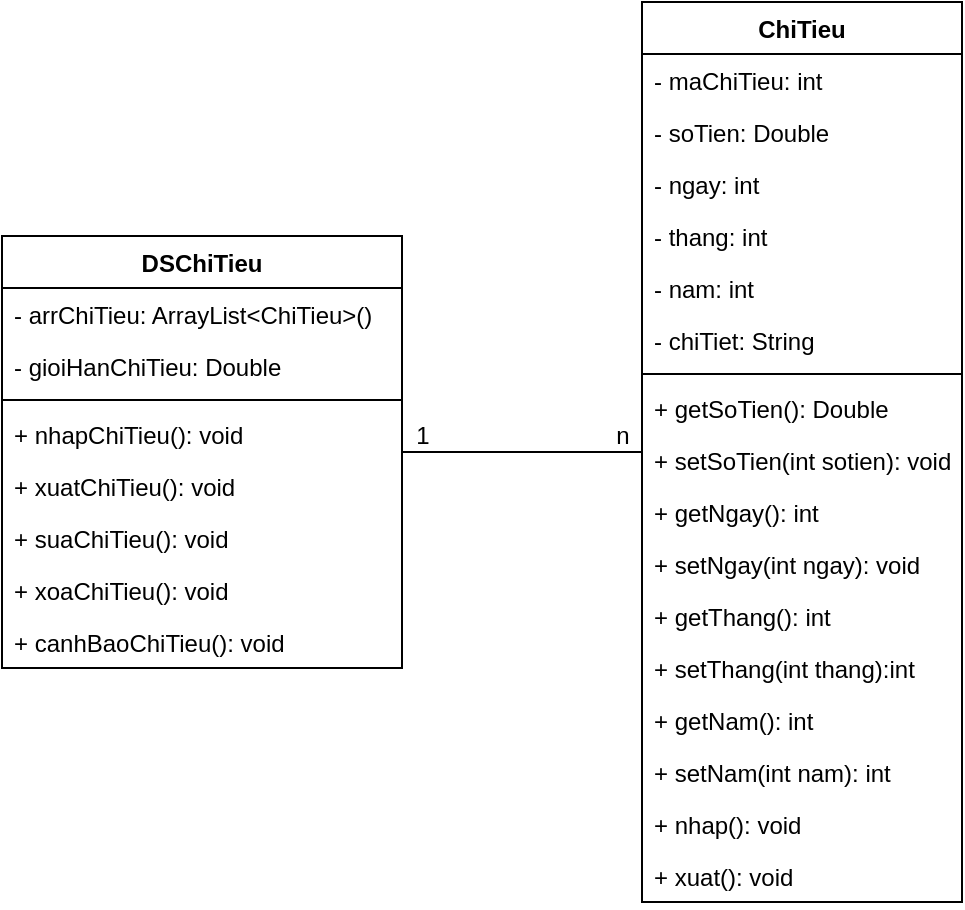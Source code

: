<mxfile version="14.7.0" type="github">
  <diagram id="E7p46zmwXC4tNXd8jsAR" name="Page-1">
    <mxGraphModel dx="1888" dy="1648" grid="1" gridSize="10" guides="1" tooltips="1" connect="1" arrows="1" fold="1" page="1" pageScale="1" pageWidth="850" pageHeight="1100" math="0" shadow="0">
      <root>
        <mxCell id="0" />
        <mxCell id="1" parent="0" />
        <mxCell id="-UzbbC5Cm0HuVs2AoaGU-1" value="ChiTieu" style="swimlane;fontStyle=1;align=center;verticalAlign=top;childLayout=stackLayout;horizontal=1;startSize=26;horizontalStack=0;resizeParent=1;resizeParentMax=0;resizeLast=0;collapsible=1;marginBottom=0;" parent="1" vertex="1">
          <mxGeometry x="200" y="-57" width="160" height="450" as="geometry" />
        </mxCell>
        <mxCell id="7xS4dSEuNHX6Ny65K52u-7" value="- maChiTieu: int" style="text;strokeColor=none;fillColor=none;align=left;verticalAlign=top;spacingLeft=4;spacingRight=4;overflow=hidden;rotatable=0;points=[[0,0.5],[1,0.5]];portConstraint=eastwest;" vertex="1" parent="-UzbbC5Cm0HuVs2AoaGU-1">
          <mxGeometry y="26" width="160" height="26" as="geometry" />
        </mxCell>
        <mxCell id="-UzbbC5Cm0HuVs2AoaGU-2" value="- soTien: Double" style="text;strokeColor=none;fillColor=none;align=left;verticalAlign=top;spacingLeft=4;spacingRight=4;overflow=hidden;rotatable=0;points=[[0,0.5],[1,0.5]];portConstraint=eastwest;" parent="-UzbbC5Cm0HuVs2AoaGU-1" vertex="1">
          <mxGeometry y="52" width="160" height="26" as="geometry" />
        </mxCell>
        <mxCell id="-UzbbC5Cm0HuVs2AoaGU-5" value="- ngay: int" style="text;strokeColor=none;fillColor=none;align=left;verticalAlign=top;spacingLeft=4;spacingRight=4;overflow=hidden;rotatable=0;points=[[0,0.5],[1,0.5]];portConstraint=eastwest;" parent="-UzbbC5Cm0HuVs2AoaGU-1" vertex="1">
          <mxGeometry y="78" width="160" height="26" as="geometry" />
        </mxCell>
        <mxCell id="-UzbbC5Cm0HuVs2AoaGU-7" value="- thang: int" style="text;strokeColor=none;fillColor=none;align=left;verticalAlign=top;spacingLeft=4;spacingRight=4;overflow=hidden;rotatable=0;points=[[0,0.5],[1,0.5]];portConstraint=eastwest;" parent="-UzbbC5Cm0HuVs2AoaGU-1" vertex="1">
          <mxGeometry y="104" width="160" height="26" as="geometry" />
        </mxCell>
        <mxCell id="-UzbbC5Cm0HuVs2AoaGU-8" value="- nam: int" style="text;strokeColor=none;fillColor=none;align=left;verticalAlign=top;spacingLeft=4;spacingRight=4;overflow=hidden;rotatable=0;points=[[0,0.5],[1,0.5]];portConstraint=eastwest;" parent="-UzbbC5Cm0HuVs2AoaGU-1" vertex="1">
          <mxGeometry y="130" width="160" height="26" as="geometry" />
        </mxCell>
        <mxCell id="aImvH2YiYIwHe-dZgJxx-9" value="- chiTiet: String" style="text;strokeColor=none;fillColor=none;align=left;verticalAlign=top;spacingLeft=4;spacingRight=4;overflow=hidden;rotatable=0;points=[[0,0.5],[1,0.5]];portConstraint=eastwest;" parent="-UzbbC5Cm0HuVs2AoaGU-1" vertex="1">
          <mxGeometry y="156" width="160" height="26" as="geometry" />
        </mxCell>
        <mxCell id="-UzbbC5Cm0HuVs2AoaGU-3" value="" style="line;strokeWidth=1;fillColor=none;align=left;verticalAlign=middle;spacingTop=-1;spacingLeft=3;spacingRight=3;rotatable=0;labelPosition=right;points=[];portConstraint=eastwest;" parent="-UzbbC5Cm0HuVs2AoaGU-1" vertex="1">
          <mxGeometry y="182" width="160" height="8" as="geometry" />
        </mxCell>
        <mxCell id="-UzbbC5Cm0HuVs2AoaGU-4" value="+ getSoTien(): Double" style="text;strokeColor=none;fillColor=none;align=left;verticalAlign=top;spacingLeft=4;spacingRight=4;overflow=hidden;rotatable=0;points=[[0,0.5],[1,0.5]];portConstraint=eastwest;" parent="-UzbbC5Cm0HuVs2AoaGU-1" vertex="1">
          <mxGeometry y="190" width="160" height="26" as="geometry" />
        </mxCell>
        <mxCell id="-UzbbC5Cm0HuVs2AoaGU-19" value="+ setSoTien(int sotien): void" style="text;strokeColor=none;fillColor=none;align=left;verticalAlign=top;spacingLeft=4;spacingRight=4;overflow=hidden;rotatable=0;points=[[0,0.5],[1,0.5]];portConstraint=eastwest;" parent="-UzbbC5Cm0HuVs2AoaGU-1" vertex="1">
          <mxGeometry y="216" width="160" height="26" as="geometry" />
        </mxCell>
        <mxCell id="-UzbbC5Cm0HuVs2AoaGU-21" value="+ getNgay(): int" style="text;strokeColor=none;fillColor=none;align=left;verticalAlign=top;spacingLeft=4;spacingRight=4;overflow=hidden;rotatable=0;points=[[0,0.5],[1,0.5]];portConstraint=eastwest;" parent="-UzbbC5Cm0HuVs2AoaGU-1" vertex="1">
          <mxGeometry y="242" width="160" height="26" as="geometry" />
        </mxCell>
        <mxCell id="-UzbbC5Cm0HuVs2AoaGU-22" value="+ setNgay(int ngay): void" style="text;strokeColor=none;fillColor=none;align=left;verticalAlign=top;spacingLeft=4;spacingRight=4;overflow=hidden;rotatable=0;points=[[0,0.5],[1,0.5]];portConstraint=eastwest;" parent="-UzbbC5Cm0HuVs2AoaGU-1" vertex="1">
          <mxGeometry y="268" width="160" height="26" as="geometry" />
        </mxCell>
        <mxCell id="-UzbbC5Cm0HuVs2AoaGU-24" value="+ getThang(): int" style="text;strokeColor=none;fillColor=none;align=left;verticalAlign=top;spacingLeft=4;spacingRight=4;overflow=hidden;rotatable=0;points=[[0,0.5],[1,0.5]];portConstraint=eastwest;" parent="-UzbbC5Cm0HuVs2AoaGU-1" vertex="1">
          <mxGeometry y="294" width="160" height="26" as="geometry" />
        </mxCell>
        <mxCell id="-UzbbC5Cm0HuVs2AoaGU-20" value="+ setThang(int thang):int" style="text;strokeColor=none;fillColor=none;align=left;verticalAlign=top;spacingLeft=4;spacingRight=4;overflow=hidden;rotatable=0;points=[[0,0.5],[1,0.5]];portConstraint=eastwest;" parent="-UzbbC5Cm0HuVs2AoaGU-1" vertex="1">
          <mxGeometry y="320" width="160" height="26" as="geometry" />
        </mxCell>
        <mxCell id="-UzbbC5Cm0HuVs2AoaGU-23" value="+ getNam(): int" style="text;strokeColor=none;fillColor=none;align=left;verticalAlign=top;spacingLeft=4;spacingRight=4;overflow=hidden;rotatable=0;points=[[0,0.5],[1,0.5]];portConstraint=eastwest;" parent="-UzbbC5Cm0HuVs2AoaGU-1" vertex="1">
          <mxGeometry y="346" width="160" height="26" as="geometry" />
        </mxCell>
        <mxCell id="aImvH2YiYIwHe-dZgJxx-6" value="+ setNam(int nam): int" style="text;strokeColor=none;fillColor=none;align=left;verticalAlign=top;spacingLeft=4;spacingRight=4;overflow=hidden;rotatable=0;points=[[0,0.5],[1,0.5]];portConstraint=eastwest;" parent="-UzbbC5Cm0HuVs2AoaGU-1" vertex="1">
          <mxGeometry y="372" width="160" height="26" as="geometry" />
        </mxCell>
        <mxCell id="aImvH2YiYIwHe-dZgJxx-7" value="+ nhap(): void" style="text;strokeColor=none;fillColor=none;align=left;verticalAlign=top;spacingLeft=4;spacingRight=4;overflow=hidden;rotatable=0;points=[[0,0.5],[1,0.5]];portConstraint=eastwest;" parent="-UzbbC5Cm0HuVs2AoaGU-1" vertex="1">
          <mxGeometry y="398" width="160" height="26" as="geometry" />
        </mxCell>
        <mxCell id="aImvH2YiYIwHe-dZgJxx-8" value="+ xuat(): void" style="text;strokeColor=none;fillColor=none;align=left;verticalAlign=top;spacingLeft=4;spacingRight=4;overflow=hidden;rotatable=0;points=[[0,0.5],[1,0.5]];portConstraint=eastwest;" parent="-UzbbC5Cm0HuVs2AoaGU-1" vertex="1">
          <mxGeometry y="424" width="160" height="26" as="geometry" />
        </mxCell>
        <mxCell id="-UzbbC5Cm0HuVs2AoaGU-15" value="DSChiTieu" style="swimlane;fontStyle=1;align=center;verticalAlign=top;childLayout=stackLayout;horizontal=1;startSize=26;horizontalStack=0;resizeParent=1;resizeParentMax=0;resizeLast=0;collapsible=1;marginBottom=0;" parent="1" vertex="1">
          <mxGeometry x="-120" y="60" width="200" height="216" as="geometry" />
        </mxCell>
        <mxCell id="-UzbbC5Cm0HuVs2AoaGU-16" value="- arrChiTieu: ArrayList&lt;ChiTieu&gt;()" style="text;strokeColor=none;fillColor=none;align=left;verticalAlign=top;spacingLeft=4;spacingRight=4;overflow=hidden;rotatable=0;points=[[0,0.5],[1,0.5]];portConstraint=eastwest;" parent="-UzbbC5Cm0HuVs2AoaGU-15" vertex="1">
          <mxGeometry y="26" width="200" height="26" as="geometry" />
        </mxCell>
        <mxCell id="aImvH2YiYIwHe-dZgJxx-5" value="- gioiHanChiTieu: Double" style="text;strokeColor=none;fillColor=none;align=left;verticalAlign=top;spacingLeft=4;spacingRight=4;overflow=hidden;rotatable=0;points=[[0,0.5],[1,0.5]];portConstraint=eastwest;" parent="-UzbbC5Cm0HuVs2AoaGU-15" vertex="1">
          <mxGeometry y="52" width="200" height="26" as="geometry" />
        </mxCell>
        <mxCell id="-UzbbC5Cm0HuVs2AoaGU-17" value="" style="line;strokeWidth=1;fillColor=none;align=left;verticalAlign=middle;spacingTop=-1;spacingLeft=3;spacingRight=3;rotatable=0;labelPosition=right;points=[];portConstraint=eastwest;" parent="-UzbbC5Cm0HuVs2AoaGU-15" vertex="1">
          <mxGeometry y="78" width="200" height="8" as="geometry" />
        </mxCell>
        <mxCell id="-UzbbC5Cm0HuVs2AoaGU-18" value="+ nhapChiTieu(): void" style="text;strokeColor=none;fillColor=none;align=left;verticalAlign=top;spacingLeft=4;spacingRight=4;overflow=hidden;rotatable=0;points=[[0,0.5],[1,0.5]];portConstraint=eastwest;" parent="-UzbbC5Cm0HuVs2AoaGU-15" vertex="1">
          <mxGeometry y="86" width="200" height="26" as="geometry" />
        </mxCell>
        <mxCell id="aImvH2YiYIwHe-dZgJxx-3" value="+ xuatChiTieu(): void" style="text;strokeColor=none;fillColor=none;align=left;verticalAlign=top;spacingLeft=4;spacingRight=4;overflow=hidden;rotatable=0;points=[[0,0.5],[1,0.5]];portConstraint=eastwest;" parent="-UzbbC5Cm0HuVs2AoaGU-15" vertex="1">
          <mxGeometry y="112" width="200" height="26" as="geometry" />
        </mxCell>
        <mxCell id="aImvH2YiYIwHe-dZgJxx-4" value="+ suaChiTieu(): void" style="text;strokeColor=none;fillColor=none;align=left;verticalAlign=top;spacingLeft=4;spacingRight=4;overflow=hidden;rotatable=0;points=[[0,0.5],[1,0.5]];portConstraint=eastwest;" parent="-UzbbC5Cm0HuVs2AoaGU-15" vertex="1">
          <mxGeometry y="138" width="200" height="26" as="geometry" />
        </mxCell>
        <mxCell id="aImvH2YiYIwHe-dZgJxx-2" value="+ xoaChiTieu(): void" style="text;strokeColor=none;fillColor=none;align=left;verticalAlign=top;spacingLeft=4;spacingRight=4;overflow=hidden;rotatable=0;points=[[0,0.5],[1,0.5]];portConstraint=eastwest;" parent="-UzbbC5Cm0HuVs2AoaGU-15" vertex="1">
          <mxGeometry y="164" width="200" height="26" as="geometry" />
        </mxCell>
        <mxCell id="7xS4dSEuNHX6Ny65K52u-2" value="+ canhBaoChiTieu(): void" style="text;strokeColor=none;fillColor=none;align=left;verticalAlign=top;spacingLeft=4;spacingRight=4;overflow=hidden;rotatable=0;points=[[0,0.5],[1,0.5]];portConstraint=eastwest;" vertex="1" parent="-UzbbC5Cm0HuVs2AoaGU-15">
          <mxGeometry y="190" width="200" height="26" as="geometry" />
        </mxCell>
        <mxCell id="7xS4dSEuNHX6Ny65K52u-4" value="" style="endArrow=none;html=1;" edge="1" parent="1" source="-UzbbC5Cm0HuVs2AoaGU-15" target="-UzbbC5Cm0HuVs2AoaGU-1">
          <mxGeometry width="50" height="50" relative="1" as="geometry">
            <mxPoint x="220" y="270" as="sourcePoint" />
            <mxPoint x="270" y="220" as="targetPoint" />
          </mxGeometry>
        </mxCell>
        <mxCell id="7xS4dSEuNHX6Ny65K52u-5" value="1" style="text;html=1;align=center;verticalAlign=middle;resizable=0;points=[];autosize=1;strokeColor=none;" vertex="1" parent="1">
          <mxGeometry x="80" y="150" width="20" height="20" as="geometry" />
        </mxCell>
        <mxCell id="7xS4dSEuNHX6Ny65K52u-6" value="n" style="text;html=1;align=center;verticalAlign=middle;resizable=0;points=[];autosize=1;strokeColor=none;" vertex="1" parent="1">
          <mxGeometry x="180" y="150" width="20" height="20" as="geometry" />
        </mxCell>
      </root>
    </mxGraphModel>
  </diagram>
</mxfile>
